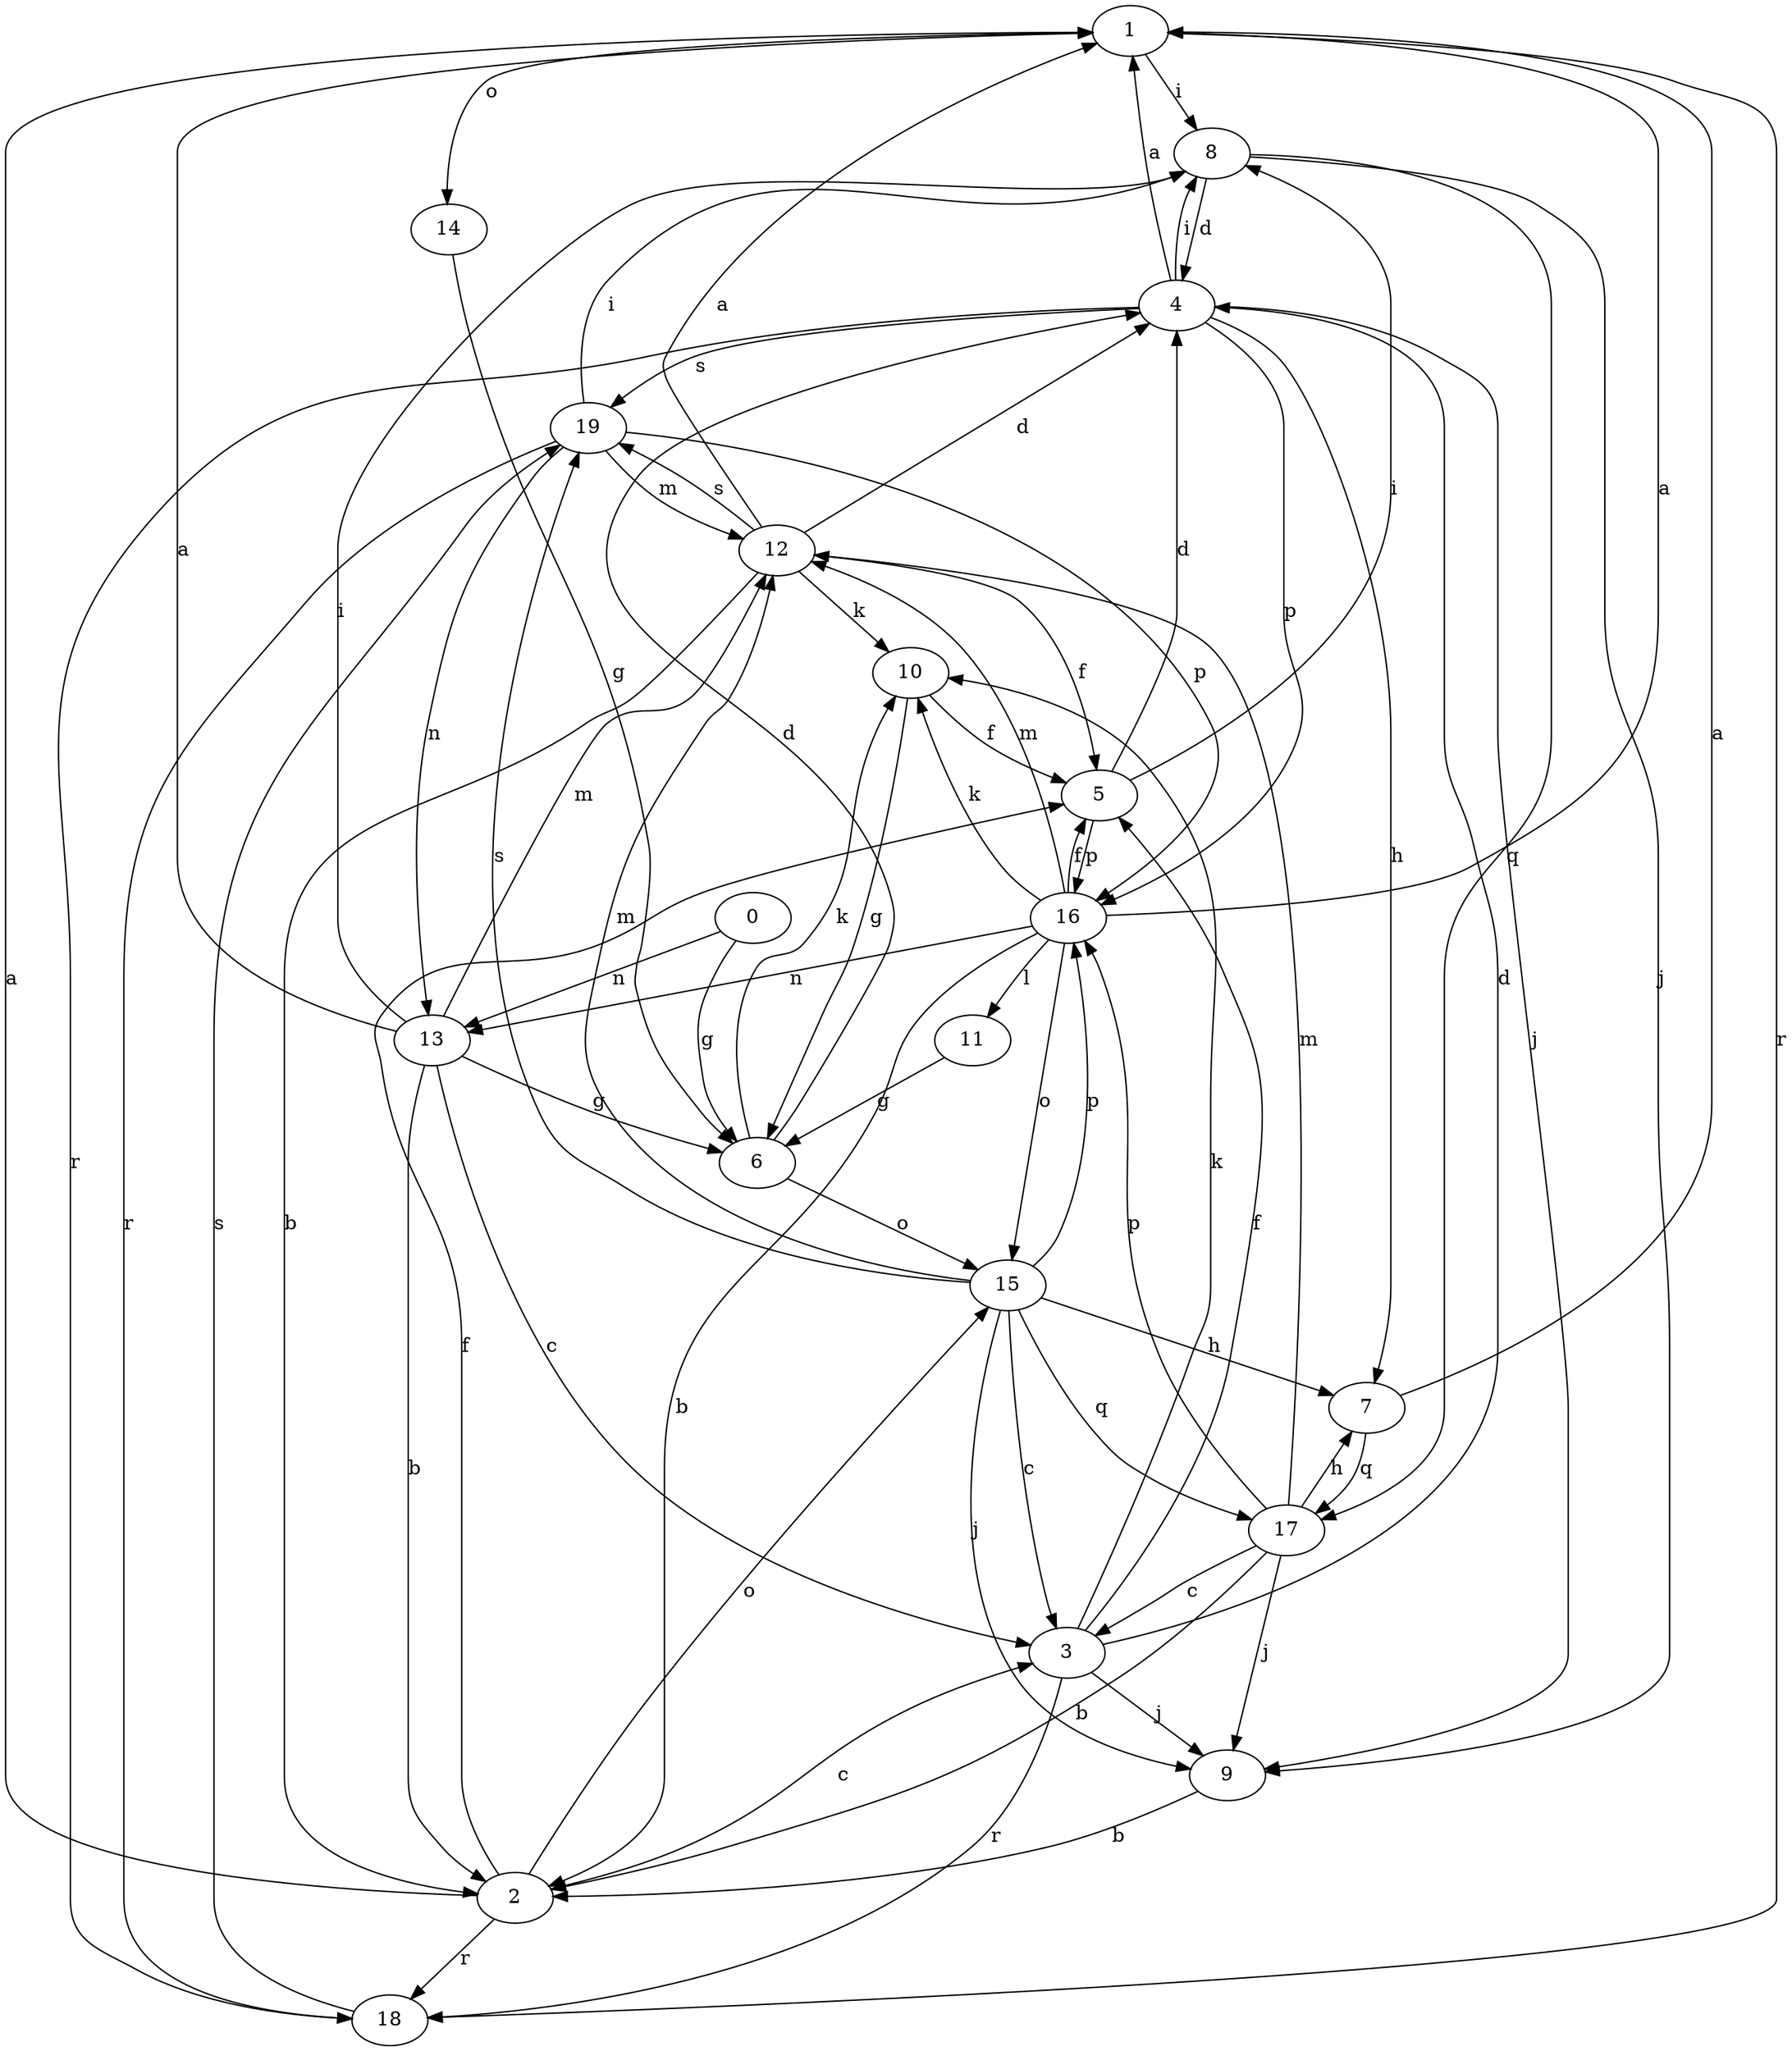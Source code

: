 strict digraph  {
1;
2;
3;
4;
5;
6;
7;
8;
9;
10;
11;
12;
13;
0;
14;
15;
16;
17;
18;
19;
1 -> 8  [label=i];
1 -> 14  [label=o];
1 -> 18  [label=r];
2 -> 1  [label=a];
2 -> 3  [label=c];
2 -> 5  [label=f];
2 -> 15  [label=o];
2 -> 18  [label=r];
3 -> 4  [label=d];
3 -> 5  [label=f];
3 -> 9  [label=j];
3 -> 10  [label=k];
3 -> 18  [label=r];
4 -> 1  [label=a];
4 -> 7  [label=h];
4 -> 8  [label=i];
4 -> 9  [label=j];
4 -> 16  [label=p];
4 -> 18  [label=r];
4 -> 19  [label=s];
5 -> 4  [label=d];
5 -> 8  [label=i];
5 -> 16  [label=p];
6 -> 4  [label=d];
6 -> 10  [label=k];
6 -> 15  [label=o];
7 -> 1  [label=a];
7 -> 17  [label=q];
8 -> 4  [label=d];
8 -> 9  [label=j];
8 -> 17  [label=q];
9 -> 2  [label=b];
10 -> 5  [label=f];
10 -> 6  [label=g];
11 -> 6  [label=g];
12 -> 1  [label=a];
12 -> 2  [label=b];
12 -> 4  [label=d];
12 -> 5  [label=f];
12 -> 10  [label=k];
12 -> 19  [label=s];
13 -> 1  [label=a];
13 -> 2  [label=b];
13 -> 3  [label=c];
13 -> 6  [label=g];
13 -> 8  [label=i];
13 -> 12  [label=m];
0 -> 6  [label=g];
0 -> 13  [label=n];
14 -> 6  [label=g];
15 -> 3  [label=c];
15 -> 7  [label=h];
15 -> 9  [label=j];
15 -> 12  [label=m];
15 -> 16  [label=p];
15 -> 17  [label=q];
15 -> 19  [label=s];
16 -> 1  [label=a];
16 -> 2  [label=b];
16 -> 5  [label=f];
16 -> 10  [label=k];
16 -> 11  [label=l];
16 -> 12  [label=m];
16 -> 13  [label=n];
16 -> 15  [label=o];
17 -> 2  [label=b];
17 -> 3  [label=c];
17 -> 7  [label=h];
17 -> 9  [label=j];
17 -> 12  [label=m];
17 -> 16  [label=p];
18 -> 19  [label=s];
19 -> 8  [label=i];
19 -> 12  [label=m];
19 -> 13  [label=n];
19 -> 16  [label=p];
19 -> 18  [label=r];
}
